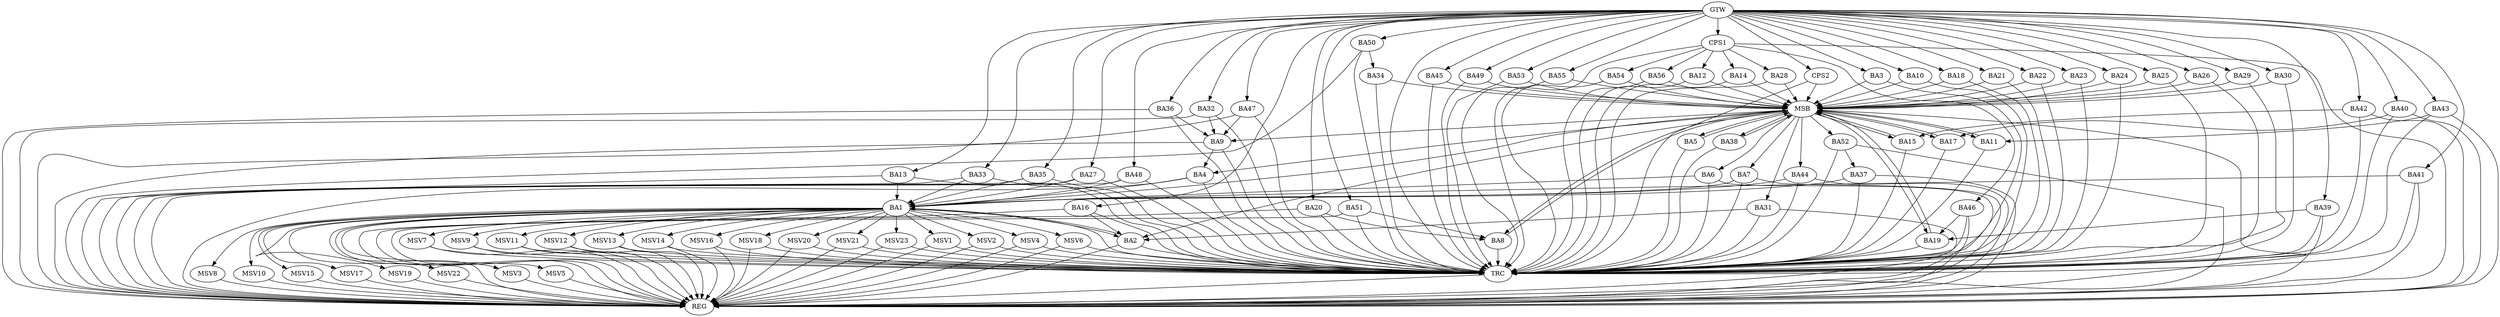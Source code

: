 strict digraph G {
  BA1 [ label="BA1" ];
  BA2 [ label="BA2" ];
  BA3 [ label="BA3" ];
  BA4 [ label="BA4" ];
  BA5 [ label="BA5" ];
  BA6 [ label="BA6" ];
  BA7 [ label="BA7" ];
  BA8 [ label="BA8" ];
  BA9 [ label="BA9" ];
  BA10 [ label="BA10" ];
  BA11 [ label="BA11" ];
  BA12 [ label="BA12" ];
  BA13 [ label="BA13" ];
  BA14 [ label="BA14" ];
  BA15 [ label="BA15" ];
  BA16 [ label="BA16" ];
  BA17 [ label="BA17" ];
  BA18 [ label="BA18" ];
  BA19 [ label="BA19" ];
  BA20 [ label="BA20" ];
  BA21 [ label="BA21" ];
  BA22 [ label="BA22" ];
  BA23 [ label="BA23" ];
  BA24 [ label="BA24" ];
  BA25 [ label="BA25" ];
  BA26 [ label="BA26" ];
  BA27 [ label="BA27" ];
  BA28 [ label="BA28" ];
  BA29 [ label="BA29" ];
  BA30 [ label="BA30" ];
  BA31 [ label="BA31" ];
  BA32 [ label="BA32" ];
  BA33 [ label="BA33" ];
  BA34 [ label="BA34" ];
  BA35 [ label="BA35" ];
  BA36 [ label="BA36" ];
  BA37 [ label="BA37" ];
  BA38 [ label="BA38" ];
  BA39 [ label="BA39" ];
  BA40 [ label="BA40" ];
  BA41 [ label="BA41" ];
  BA42 [ label="BA42" ];
  BA43 [ label="BA43" ];
  BA44 [ label="BA44" ];
  BA45 [ label="BA45" ];
  BA46 [ label="BA46" ];
  BA47 [ label="BA47" ];
  BA48 [ label="BA48" ];
  BA49 [ label="BA49" ];
  BA50 [ label="BA50" ];
  BA51 [ label="BA51" ];
  BA52 [ label="BA52" ];
  BA53 [ label="BA53" ];
  BA54 [ label="BA54" ];
  BA55 [ label="BA55" ];
  BA56 [ label="BA56" ];
  CPS1 [ label="CPS1" ];
  CPS2 [ label="CPS2" ];
  GTW [ label="GTW" ];
  REG [ label="REG" ];
  MSB [ label="MSB" ];
  TRC [ label="TRC" ];
  MSV1 [ label="MSV1" ];
  MSV2 [ label="MSV2" ];
  MSV3 [ label="MSV3" ];
  MSV4 [ label="MSV4" ];
  MSV5 [ label="MSV5" ];
  MSV6 [ label="MSV6" ];
  MSV7 [ label="MSV7" ];
  MSV8 [ label="MSV8" ];
  MSV9 [ label="MSV9" ];
  MSV10 [ label="MSV10" ];
  MSV11 [ label="MSV11" ];
  MSV12 [ label="MSV12" ];
  MSV13 [ label="MSV13" ];
  MSV14 [ label="MSV14" ];
  MSV15 [ label="MSV15" ];
  MSV16 [ label="MSV16" ];
  MSV17 [ label="MSV17" ];
  MSV18 [ label="MSV18" ];
  MSV19 [ label="MSV19" ];
  MSV20 [ label="MSV20" ];
  MSV21 [ label="MSV21" ];
  MSV22 [ label="MSV22" ];
  MSV23 [ label="MSV23" ];
  BA1 -> BA2;
  BA2 -> BA1;
  BA4 -> BA1;
  BA6 -> BA1;
  BA7 -> BA1;
  BA9 -> BA4;
  BA13 -> BA1;
  BA16 -> BA2;
  BA20 -> BA8;
  BA27 -> BA1;
  BA31 -> BA2;
  BA32 -> BA9;
  BA33 -> BA1;
  BA35 -> BA1;
  BA36 -> BA9;
  BA37 -> BA1;
  BA39 -> BA19;
  BA40 -> BA17;
  BA41 -> BA1;
  BA42 -> BA15;
  BA43 -> BA11;
  BA44 -> BA1;
  BA46 -> BA19;
  BA47 -> BA9;
  BA48 -> BA1;
  BA50 -> BA34;
  BA51 -> BA8;
  BA52 -> BA37;
  CPS1 -> BA28;
  CPS1 -> BA46;
  CPS1 -> BA56;
  CPS1 -> BA14;
  CPS1 -> BA54;
  CPS1 -> BA12;
  GTW -> BA3;
  GTW -> BA10;
  GTW -> BA13;
  GTW -> BA16;
  GTW -> BA18;
  GTW -> BA20;
  GTW -> BA21;
  GTW -> BA22;
  GTW -> BA23;
  GTW -> BA24;
  GTW -> BA25;
  GTW -> BA26;
  GTW -> BA27;
  GTW -> BA29;
  GTW -> BA30;
  GTW -> BA32;
  GTW -> BA33;
  GTW -> BA35;
  GTW -> BA36;
  GTW -> BA39;
  GTW -> BA40;
  GTW -> BA41;
  GTW -> BA42;
  GTW -> BA43;
  GTW -> BA45;
  GTW -> BA47;
  GTW -> BA48;
  GTW -> BA49;
  GTW -> BA50;
  GTW -> BA51;
  GTW -> BA53;
  GTW -> BA55;
  GTW -> CPS1;
  GTW -> CPS2;
  BA1 -> REG;
  BA2 -> REG;
  BA4 -> REG;
  BA6 -> REG;
  BA7 -> REG;
  BA9 -> REG;
  BA13 -> REG;
  BA16 -> REG;
  BA20 -> REG;
  BA27 -> REG;
  BA31 -> REG;
  BA32 -> REG;
  BA33 -> REG;
  BA35 -> REG;
  BA36 -> REG;
  BA37 -> REG;
  BA39 -> REG;
  BA40 -> REG;
  BA41 -> REG;
  BA42 -> REG;
  BA43 -> REG;
  BA44 -> REG;
  BA46 -> REG;
  BA47 -> REG;
  BA48 -> REG;
  BA50 -> REG;
  BA51 -> REG;
  BA52 -> REG;
  CPS1 -> REG;
  BA3 -> MSB;
  MSB -> BA1;
  MSB -> REG;
  BA5 -> MSB;
  MSB -> BA2;
  BA8 -> MSB;
  BA10 -> MSB;
  MSB -> BA4;
  BA11 -> MSB;
  MSB -> BA8;
  BA12 -> MSB;
  BA14 -> MSB;
  BA15 -> MSB;
  MSB -> BA11;
  BA17 -> MSB;
  BA18 -> MSB;
  MSB -> BA9;
  BA19 -> MSB;
  BA21 -> MSB;
  BA22 -> MSB;
  BA23 -> MSB;
  MSB -> BA6;
  BA24 -> MSB;
  MSB -> BA19;
  BA25 -> MSB;
  BA26 -> MSB;
  BA28 -> MSB;
  MSB -> BA15;
  BA29 -> MSB;
  BA30 -> MSB;
  BA34 -> MSB;
  BA38 -> MSB;
  MSB -> BA5;
  BA45 -> MSB;
  BA49 -> MSB;
  BA53 -> MSB;
  MSB -> BA17;
  BA54 -> MSB;
  MSB -> BA7;
  BA55 -> MSB;
  BA56 -> MSB;
  CPS2 -> MSB;
  MSB -> BA38;
  MSB -> BA44;
  MSB -> BA31;
  MSB -> BA52;
  BA1 -> TRC;
  BA2 -> TRC;
  BA3 -> TRC;
  BA4 -> TRC;
  BA5 -> TRC;
  BA6 -> TRC;
  BA7 -> TRC;
  BA8 -> TRC;
  BA9 -> TRC;
  BA10 -> TRC;
  BA11 -> TRC;
  BA12 -> TRC;
  BA13 -> TRC;
  BA14 -> TRC;
  BA15 -> TRC;
  BA16 -> TRC;
  BA17 -> TRC;
  BA18 -> TRC;
  BA19 -> TRC;
  BA20 -> TRC;
  BA21 -> TRC;
  BA22 -> TRC;
  BA23 -> TRC;
  BA24 -> TRC;
  BA25 -> TRC;
  BA26 -> TRC;
  BA27 -> TRC;
  BA28 -> TRC;
  BA29 -> TRC;
  BA30 -> TRC;
  BA31 -> TRC;
  BA32 -> TRC;
  BA33 -> TRC;
  BA34 -> TRC;
  BA35 -> TRC;
  BA36 -> TRC;
  BA37 -> TRC;
  BA38 -> TRC;
  BA39 -> TRC;
  BA40 -> TRC;
  BA41 -> TRC;
  BA42 -> TRC;
  BA43 -> TRC;
  BA44 -> TRC;
  BA45 -> TRC;
  BA46 -> TRC;
  BA47 -> TRC;
  BA48 -> TRC;
  BA49 -> TRC;
  BA50 -> TRC;
  BA51 -> TRC;
  BA52 -> TRC;
  BA53 -> TRC;
  BA54 -> TRC;
  BA55 -> TRC;
  BA56 -> TRC;
  CPS1 -> TRC;
  CPS2 -> TRC;
  GTW -> TRC;
  TRC -> REG;
  BA1 -> MSV1;
  BA1 -> MSV2;
  BA1 -> MSV3;
  MSV1 -> REG;
  MSV1 -> TRC;
  MSV2 -> REG;
  MSV2 -> TRC;
  MSV3 -> REG;
  BA1 -> MSV4;
  BA1 -> MSV5;
  BA1 -> MSV6;
  BA1 -> MSV7;
  MSV4 -> REG;
  MSV4 -> TRC;
  MSV5 -> REG;
  MSV6 -> REG;
  MSV6 -> TRC;
  MSV7 -> REG;
  MSV7 -> TRC;
  BA1 -> MSV8;
  BA1 -> MSV9;
  BA1 -> MSV10;
  MSV8 -> REG;
  MSV9 -> REG;
  MSV9 -> TRC;
  MSV10 -> REG;
  BA1 -> MSV11;
  MSV11 -> REG;
  MSV11 -> TRC;
  BA1 -> MSV12;
  BA1 -> MSV13;
  MSV12 -> REG;
  MSV12 -> TRC;
  MSV13 -> REG;
  MSV13 -> TRC;
  BA1 -> MSV14;
  MSV14 -> REG;
  MSV14 -> TRC;
  BA1 -> MSV15;
  BA1 -> MSV16;
  BA1 -> MSV17;
  BA1 -> MSV18;
  BA1 -> MSV19;
  BA1 -> MSV20;
  MSV15 -> REG;
  MSV16 -> REG;
  MSV16 -> TRC;
  MSV17 -> REG;
  MSV18 -> REG;
  MSV18 -> TRC;
  MSV19 -> REG;
  MSV20 -> REG;
  MSV20 -> TRC;
  BA1 -> MSV21;
  BA1 -> MSV22;
  BA1 -> MSV23;
  MSV21 -> REG;
  MSV21 -> TRC;
  MSV22 -> REG;
  MSV23 -> REG;
  MSV23 -> TRC;
}
